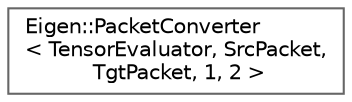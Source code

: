 digraph "类继承关系图"
{
 // LATEX_PDF_SIZE
  bgcolor="transparent";
  edge [fontname=Helvetica,fontsize=10,labelfontname=Helvetica,labelfontsize=10];
  node [fontname=Helvetica,fontsize=10,shape=box,height=0.2,width=0.4];
  rankdir="LR";
  Node0 [id="Node000000",label="Eigen::PacketConverter\l\< TensorEvaluator, SrcPacket,\l TgtPacket, 1, 2 \>",height=0.2,width=0.4,color="grey40", fillcolor="white", style="filled",URL="$struct_eigen_1_1_packet_converter_3_01_tensor_evaluator_00_01_src_packet_00_01_tgt_packet_00_011_00_012_01_4.html",tooltip=" "];
}
